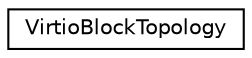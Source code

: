 digraph "类继承关系图"
{
  edge [fontname="Helvetica",fontsize="10",labelfontname="Helvetica",labelfontsize="10"];
  node [fontname="Helvetica",fontsize="10",shape=record];
  rankdir="LR";
  Node0 [label="VirtioBlockTopology",height=0.2,width=0.4,color="black", fillcolor="white", style="filled",URL="$d2/d6e/struct_virtio_block_topology.html"];
}
